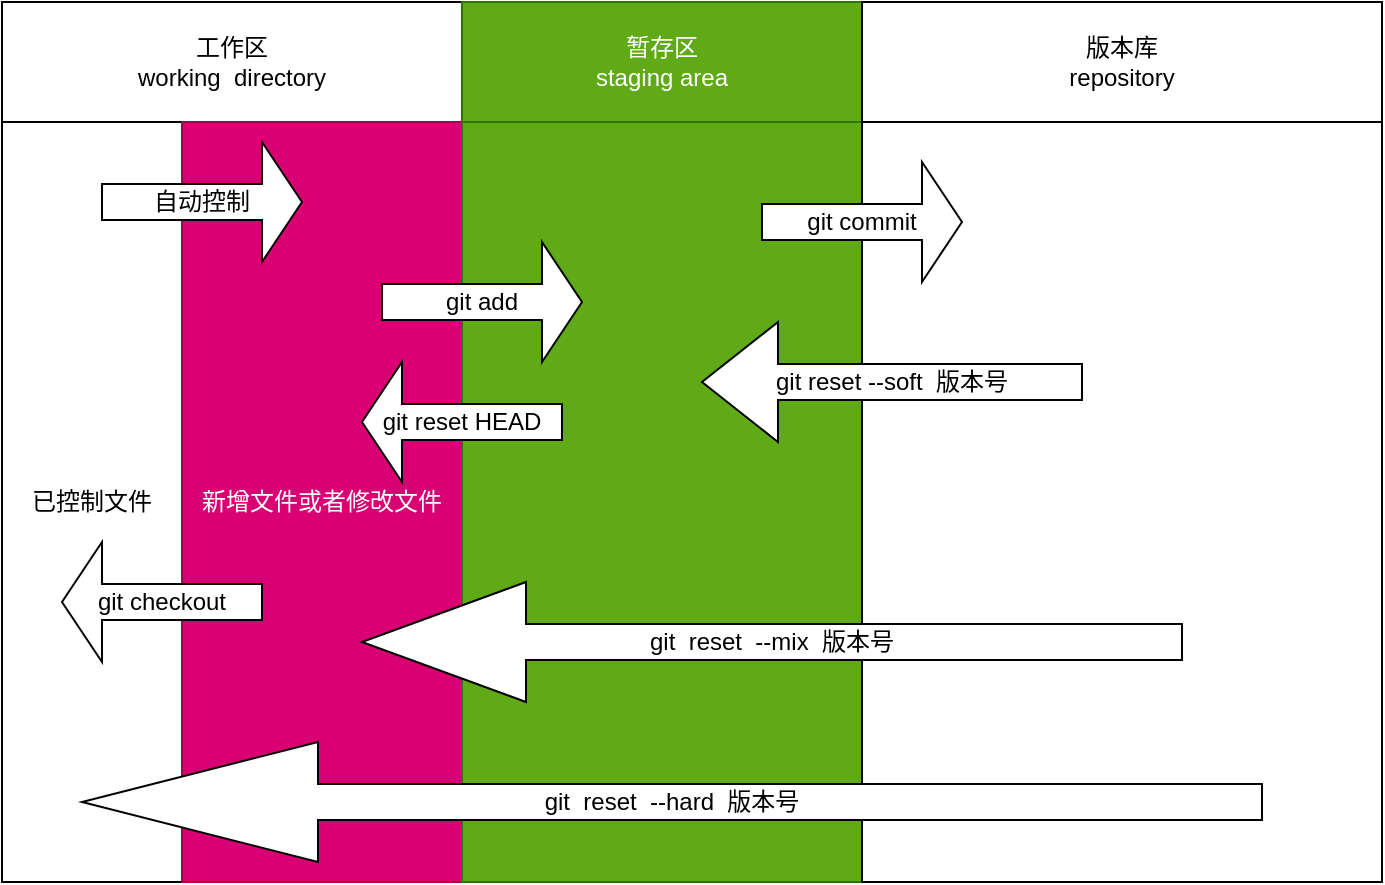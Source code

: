 <mxfile version="15.8.3" type="github"><diagram id="GX1uOvc46Jk_VdYpRaaD" name="Page-1"><mxGraphModel dx="1038" dy="539" grid="1" gridSize="10" guides="1" tooltips="1" connect="1" arrows="1" fold="1" page="1" pageScale="1" pageWidth="827" pageHeight="1169" math="0" shadow="0"><root><mxCell id="0"/><mxCell id="1" parent="0"/><mxCell id="r9aDd3ymFLYhOPzlSSFH-1" value="" style="rounded=0;whiteSpace=wrap;html=1;" vertex="1" parent="1"><mxGeometry x="110" y="160" width="690" height="440" as="geometry"/></mxCell><mxCell id="r9aDd3ymFLYhOPzlSSFH-2" value="工作区&lt;br&gt;working&amp;nbsp; directory" style="rounded=0;whiteSpace=wrap;html=1;" vertex="1" parent="1"><mxGeometry x="110" y="160" width="230" height="60" as="geometry"/></mxCell><mxCell id="r9aDd3ymFLYhOPzlSSFH-3" value="暂存区&lt;br&gt;staging area" style="rounded=0;whiteSpace=wrap;html=1;fillColor=#60a917;fontColor=#ffffff;strokeColor=#2D7600;" vertex="1" parent="1"><mxGeometry x="340" y="160" width="200" height="60" as="geometry"/></mxCell><mxCell id="r9aDd3ymFLYhOPzlSSFH-4" value="版本库&lt;br&gt;repository" style="rounded=0;whiteSpace=wrap;html=1;" vertex="1" parent="1"><mxGeometry x="540" y="160" width="260" height="60" as="geometry"/></mxCell><mxCell id="r9aDd3ymFLYhOPzlSSFH-5" value="已控制文件" style="rounded=0;whiteSpace=wrap;html=1;" vertex="1" parent="1"><mxGeometry x="110" y="220" width="90" height="380" as="geometry"/></mxCell><mxCell id="r9aDd3ymFLYhOPzlSSFH-6" value="新增文件或者修改文件" style="rounded=0;whiteSpace=wrap;html=1;fillColor=#d80073;fontColor=#ffffff;strokeColor=#A50040;" vertex="1" parent="1"><mxGeometry x="200" y="220" width="140" height="380" as="geometry"/></mxCell><mxCell id="r9aDd3ymFLYhOPzlSSFH-7" value="" style="rounded=0;whiteSpace=wrap;html=1;fillColor=#60a917;fontColor=#ffffff;strokeColor=#2D7600;" vertex="1" parent="1"><mxGeometry x="340" y="220" width="200" height="380" as="geometry"/></mxCell><mxCell id="r9aDd3ymFLYhOPzlSSFH-8" value="" style="rounded=0;whiteSpace=wrap;html=1;" vertex="1" parent="1"><mxGeometry x="540" y="220" width="260" height="380" as="geometry"/></mxCell><mxCell id="r9aDd3ymFLYhOPzlSSFH-10" value="自动控制" style="shape=singleArrow;whiteSpace=wrap;html=1;" vertex="1" parent="1"><mxGeometry x="160" y="230" width="100" height="60" as="geometry"/></mxCell><mxCell id="r9aDd3ymFLYhOPzlSSFH-11" value="git add" style="shape=singleArrow;whiteSpace=wrap;html=1;" vertex="1" parent="1"><mxGeometry x="300" y="280" width="100" height="60" as="geometry"/></mxCell><mxCell id="r9aDd3ymFLYhOPzlSSFH-12" value="git commit" style="shape=singleArrow;whiteSpace=wrap;html=1;" vertex="1" parent="1"><mxGeometry x="490" y="240" width="100" height="60" as="geometry"/></mxCell><mxCell id="r9aDd3ymFLYhOPzlSSFH-13" value="git reset --soft&amp;nbsp; 版本号" style="shape=singleArrow;direction=west;whiteSpace=wrap;html=1;" vertex="1" parent="1"><mxGeometry x="460" y="320" width="190" height="60" as="geometry"/></mxCell><mxCell id="r9aDd3ymFLYhOPzlSSFH-14" value="git reset HEAD" style="shape=singleArrow;direction=west;whiteSpace=wrap;html=1;" vertex="1" parent="1"><mxGeometry x="290" y="340" width="100" height="60" as="geometry"/></mxCell><mxCell id="r9aDd3ymFLYhOPzlSSFH-15" value="git checkout" style="shape=singleArrow;direction=west;whiteSpace=wrap;html=1;" vertex="1" parent="1"><mxGeometry x="140" y="430" width="100" height="60" as="geometry"/></mxCell><mxCell id="r9aDd3ymFLYhOPzlSSFH-16" value="git&amp;nbsp; reset&amp;nbsp; --mix&amp;nbsp; 版本号" style="shape=singleArrow;direction=west;whiteSpace=wrap;html=1;" vertex="1" parent="1"><mxGeometry x="290" y="450" width="410" height="60" as="geometry"/></mxCell><mxCell id="r9aDd3ymFLYhOPzlSSFH-17" value="git&amp;nbsp; reset&amp;nbsp; --hard&amp;nbsp; 版本号" style="shape=singleArrow;direction=west;whiteSpace=wrap;html=1;" vertex="1" parent="1"><mxGeometry x="150" y="530" width="590" height="60" as="geometry"/></mxCell></root></mxGraphModel></diagram></mxfile>